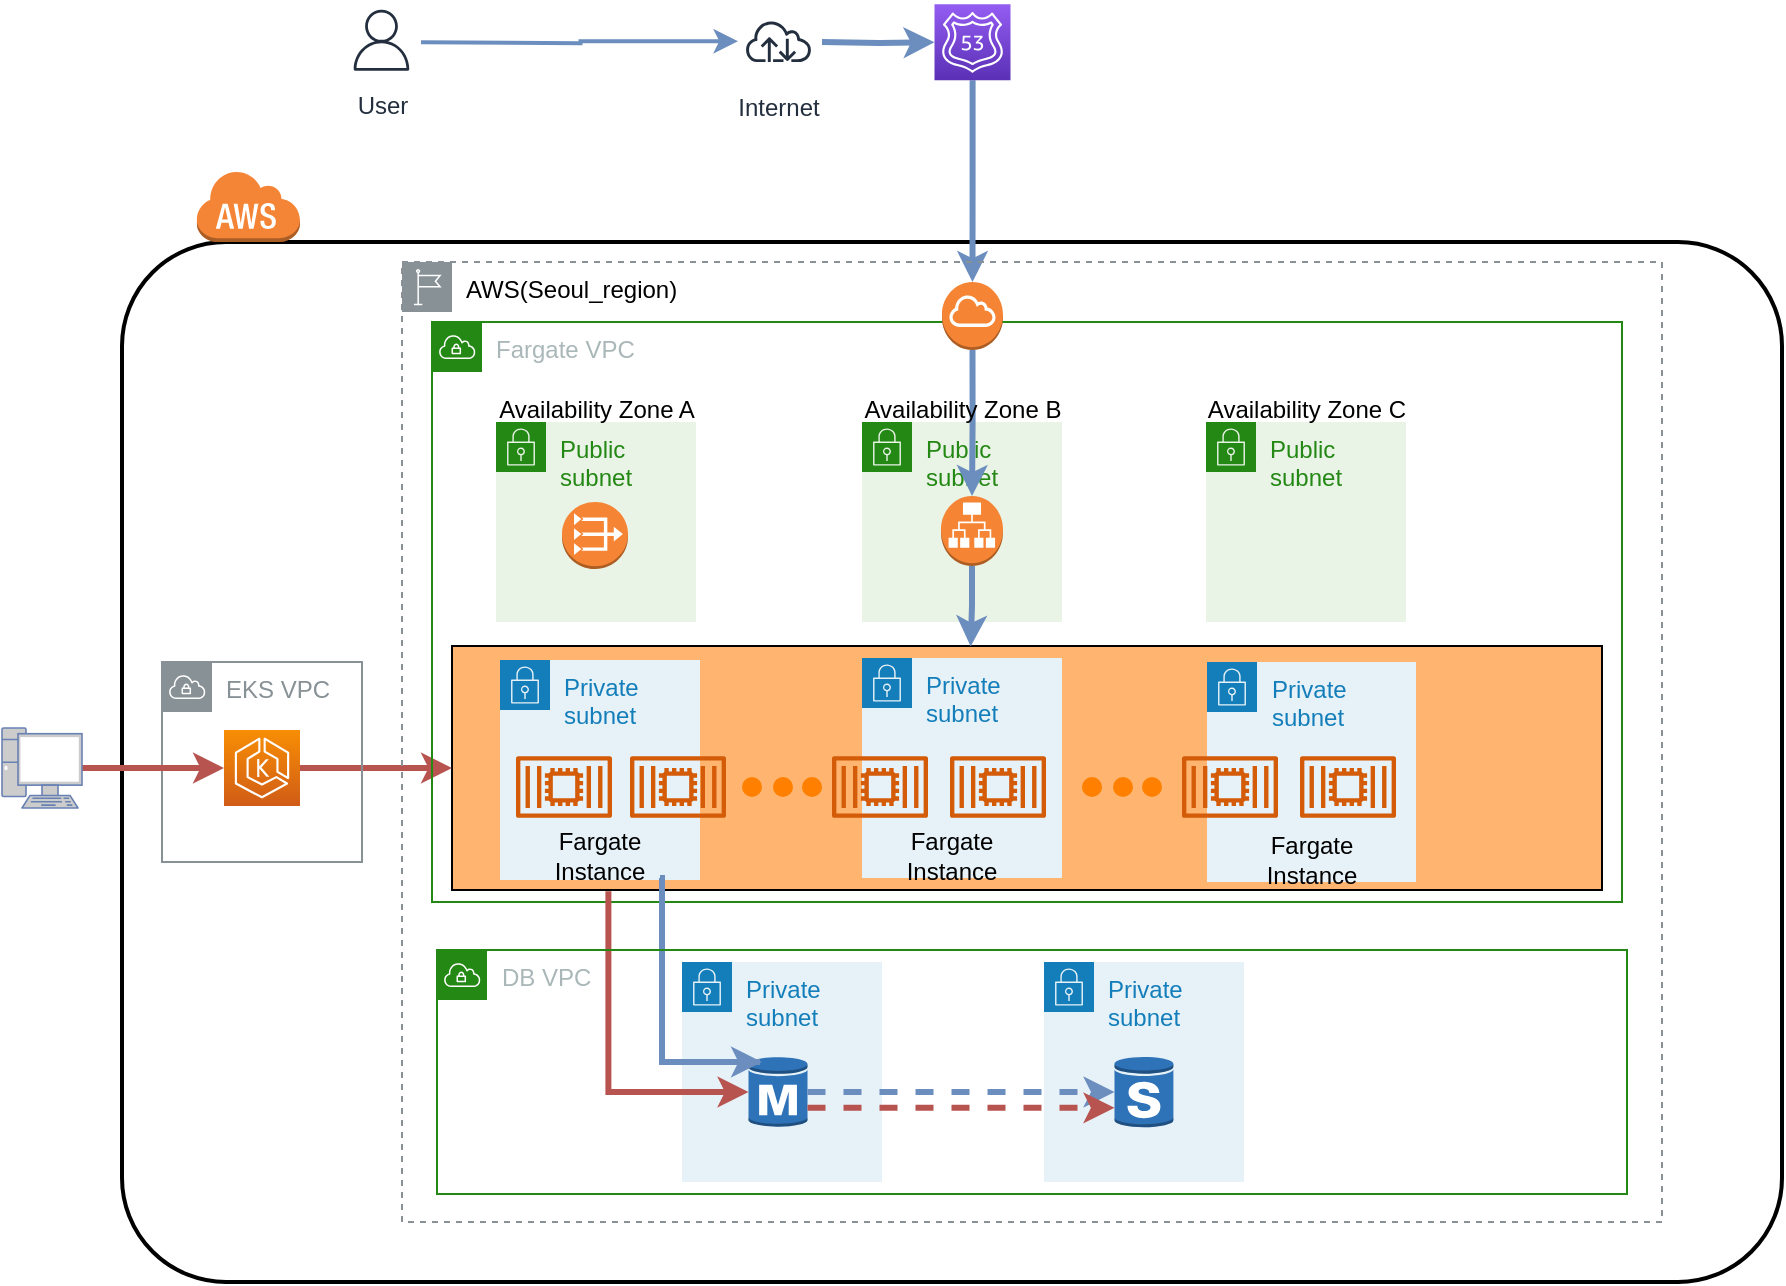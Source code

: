 <mxfile version="20.3.0" type="device"><diagram id="kU2WjL8QeVCEE_rNvTZW" name="페이지-1"><mxGraphModel dx="1728" dy="582" grid="1" gridSize="10" guides="1" tooltips="1" connect="1" arrows="1" fold="1" page="1" pageScale="1" pageWidth="827" pageHeight="1169" math="0" shadow="0"><root><mxCell id="0"/><mxCell id="1" parent="0"/><mxCell id="IY8Lj0zOde8bgIDa8J01-11" value="" style="rounded=1;arcSize=10;dashed=0;fillColor=none;gradientColor=none;strokeWidth=2;" parent="1" vertex="1"><mxGeometry x="-650" y="150" width="830" height="520" as="geometry"/></mxCell><mxCell id="AIjREtDHDjQj-Y6q8uOX-74" style="edgeStyle=orthogonalEdgeStyle;rounded=0;orthogonalLoop=1;jettySize=auto;html=1;strokeWidth=2;fillColor=#dae8fc;strokeColor=#6c8ebf;" parent="1" target="61AA3g0jJl27EWAGlpKX-11" edge="1"><mxGeometry relative="1" as="geometry"><mxPoint x="-500.5" y="50.1" as="sourcePoint"/></mxGeometry></mxCell><mxCell id="IY8Lj0zOde8bgIDa8J01-3" value="" style="rounded=0;whiteSpace=wrap;html=1;fillColor=#FFB570;points=[[0,0,0,0,0],[0,0.25,0,0,0],[0,0.5,0,0,0],[0,0.75,0,0,0],[0,1,0,0,0],[0.19,1,0,0,0],[0.22,1,0,0,0],[0.25,0,0,0,0],[0.5,0,0,0,0],[0.75,0,0,0,0],[0.84,1,0,0,0],[1,0,0,0,0],[1,0.25,0,0,0],[1,0.5,0,0,0],[1,0.75,0,0,0],[1,1,0,0,0]];" parent="1" vertex="1"><mxGeometry x="-485" y="352" width="575" height="122" as="geometry"/></mxCell><mxCell id="61AA3g0jJl27EWAGlpKX-1" value="User" style="sketch=0;outlineConnect=0;fontColor=#232F3E;gradientColor=none;strokeColor=#232F3E;fillColor=#ffffff;dashed=0;verticalLabelPosition=bottom;verticalAlign=top;align=center;html=1;fontSize=12;fontStyle=0;aspect=fixed;shape=mxgraph.aws4.resourceIcon;resIcon=mxgraph.aws4.user;" parent="1" vertex="1"><mxGeometry x="-540" y="30" width="39.5" height="38.18" as="geometry"/></mxCell><mxCell id="61AA3g0jJl27EWAGlpKX-11" value="Internet" style="sketch=0;outlineConnect=0;fontColor=#232F3E;gradientColor=none;strokeColor=#232F3E;fillColor=#ffffff;dashed=0;verticalLabelPosition=bottom;verticalAlign=top;align=center;html=1;fontSize=12;fontStyle=0;aspect=fixed;shape=mxgraph.aws4.resourceIcon;resIcon=mxgraph.aws4.internet;" parent="1" vertex="1"><mxGeometry x="-342" y="30" width="40.5" height="39.15" as="geometry"/></mxCell><mxCell id="QDOipBzb0aVa-m-pItpT-29" style="edgeStyle=orthogonalEdgeStyle;rounded=0;orthogonalLoop=1;jettySize=auto;html=1;fontFamily=Helvetica;fontSize=12;fontColor=#AAB7B8;strokeWidth=3;fillColor=#dae8fc;strokeColor=#6c8ebf;" parent="1" source="8GyMfyw1k96ziQ54GAxS-2" target="61AA3g0jJl27EWAGlpKX-2" edge="1"><mxGeometry relative="1" as="geometry"/></mxCell><mxCell id="8GyMfyw1k96ziQ54GAxS-2" value="" style="sketch=0;points=[[0,0,0],[0.25,0,0],[0.5,0,0],[0.75,0,0],[1,0,0],[0,1,0],[0.25,1,0],[0.5,1,0],[0.75,1,0],[1,1,0],[0,0.25,0],[0,0.5,0],[0,0.75,0],[1,0.25,0],[1,0.5,0],[1,0.75,0]];outlineConnect=0;fontColor=#232F3E;gradientColor=#945DF2;gradientDirection=north;fillColor=#5A30B5;strokeColor=#ffffff;dashed=0;verticalLabelPosition=bottom;verticalAlign=top;align=center;html=1;fontSize=12;fontStyle=0;aspect=fixed;shape=mxgraph.aws4.resourceIcon;resIcon=mxgraph.aws4.route_53;" parent="1" vertex="1"><mxGeometry x="-243.75" y="31.15" width="38" height="38" as="geometry"/></mxCell><mxCell id="QDOipBzb0aVa-m-pItpT-2" value="" style="dashed=0;html=1;shape=mxgraph.aws3.cloud;fillColor=#F58536;gradientColor=none;dashed=0;" parent="1" vertex="1"><mxGeometry x="-613" y="114" width="52" height="36" as="geometry"/></mxCell><mxCell id="QDOipBzb0aVa-m-pItpT-5" value="Public subnet" style="points=[[0,0],[0.25,0],[0.5,0],[0.75,0],[1,0],[1,0.25],[1,0.5],[1,0.75],[1,1],[0.75,1],[0.5,1],[0.25,1],[0,1],[0,0.75],[0,0.5],[0,0.25]];outlineConnect=0;gradientColor=none;html=1;whiteSpace=wrap;fontSize=12;fontStyle=0;container=1;pointerEvents=0;collapsible=0;recursiveResize=0;shape=mxgraph.aws4.group;grIcon=mxgraph.aws4.group_security_group;grStroke=0;strokeColor=#248814;fillColor=#E9F3E6;verticalAlign=top;align=left;spacingLeft=30;fontColor=#248814;dashed=0;" parent="1" vertex="1"><mxGeometry x="-463" y="240" width="100" height="100" as="geometry"/></mxCell><mxCell id="QDOipBzb0aVa-m-pItpT-6" value="Public subnet" style="points=[[0,0],[0.25,0],[0.5,0],[0.75,0],[1,0],[1,0.25],[1,0.5],[1,0.75],[1,1],[0.75,1],[0.5,1],[0.25,1],[0,1],[0,0.75],[0,0.5],[0,0.25]];outlineConnect=0;gradientColor=none;html=1;whiteSpace=wrap;fontSize=12;fontStyle=0;container=1;pointerEvents=0;collapsible=0;recursiveResize=0;shape=mxgraph.aws4.group;grIcon=mxgraph.aws4.group_security_group;grStroke=0;strokeColor=#248814;fillColor=#E9F3E6;verticalAlign=top;align=left;spacingLeft=30;fontColor=#248814;dashed=0;" parent="1" vertex="1"><mxGeometry x="-280" y="240" width="100" height="100" as="geometry"/></mxCell><mxCell id="QDOipBzb0aVa-m-pItpT-7" value="Private subnet" style="points=[[0,0],[0.25,0],[0.5,0],[0.75,0],[1,0],[1,0.25],[1,0.5],[1,0.75],[1,1],[0.75,1],[0.5,1],[0.25,1],[0,1],[0,0.75],[0,0.5],[0,0.25]];outlineConnect=0;gradientColor=none;html=1;whiteSpace=wrap;fontSize=12;fontStyle=0;container=1;pointerEvents=0;collapsible=0;recursiveResize=0;shape=mxgraph.aws4.group;grIcon=mxgraph.aws4.group_security_group;grStroke=0;strokeColor=#147EBA;fillColor=#E6F2F8;verticalAlign=top;align=left;spacingLeft=30;fontColor=#147EBA;dashed=0;" parent="1" vertex="1"><mxGeometry x="-461" y="359" width="100" height="110" as="geometry"/></mxCell><mxCell id="QDOipBzb0aVa-m-pItpT-8" value="Private subnet" style="points=[[0,0],[0.25,0],[0.5,0],[0.75,0],[1,0],[1,0.25],[1,0.5],[1,0.75],[1,1],[0.75,1],[0.5,1],[0.25,1],[0,1],[0,0.75],[0,0.5],[0,0.25]];outlineConnect=0;gradientColor=none;html=1;whiteSpace=wrap;fontSize=12;fontStyle=0;container=1;pointerEvents=0;collapsible=0;recursiveResize=0;shape=mxgraph.aws4.group;grIcon=mxgraph.aws4.group_security_group;grStroke=0;strokeColor=#147EBA;fillColor=#E6F2F8;verticalAlign=top;align=left;spacingLeft=30;fontColor=#147EBA;dashed=0;" parent="1" vertex="1"><mxGeometry x="-280" y="358" width="100" height="110" as="geometry"/></mxCell><mxCell id="QDOipBzb0aVa-m-pItpT-9" value="Private subnet" style="points=[[0,0],[0.25,0],[0.5,0],[0.75,0],[1,0],[1,0.25],[1,0.5],[1,0.75],[1,1],[0.75,1],[0.5,1],[0.25,1],[0,1],[0,0.75],[0,0.5],[0,0.25]];outlineConnect=0;gradientColor=none;html=1;whiteSpace=wrap;fontSize=12;fontStyle=0;container=1;pointerEvents=0;collapsible=0;recursiveResize=0;shape=mxgraph.aws4.group;grIcon=mxgraph.aws4.group_security_group;grStroke=0;strokeColor=#147EBA;fillColor=#E6F2F8;verticalAlign=top;align=left;spacingLeft=30;fontColor=#147EBA;dashed=0;" parent="1" vertex="1"><mxGeometry x="-370" y="510" width="100" height="110" as="geometry"/></mxCell><mxCell id="QDOipBzb0aVa-m-pItpT-12" value="" style="outlineConnect=0;dashed=0;verticalLabelPosition=bottom;verticalAlign=top;align=center;html=1;shape=mxgraph.aws3.rds_db_instance;fillColor=#2E73B8;gradientColor=none;points=[[0,0.5,0,0,0],[0,0.89,0,0,0],[0.2,0.03,0,0,0],[0.51,0.03,0,0,0],[0.51,0.97,0,0,0],[1,0.11,0,0,0],[1,0.5,0,0,0],[1,0.72,0,0,0]];" parent="QDOipBzb0aVa-m-pItpT-9" vertex="1"><mxGeometry x="33.25" y="47" width="29.5" height="36" as="geometry"/></mxCell><mxCell id="QDOipBzb0aVa-m-pItpT-10" value="Private subnet" style="points=[[0,0],[0.25,0],[0.5,0],[0.75,0],[1,0],[1,0.25],[1,0.5],[1,0.75],[1,1],[0.75,1],[0.5,1],[0.25,1],[0,1],[0,0.75],[0,0.5],[0,0.25]];outlineConnect=0;gradientColor=none;html=1;whiteSpace=wrap;fontSize=12;fontStyle=0;container=1;pointerEvents=0;collapsible=0;recursiveResize=0;shape=mxgraph.aws4.group;grIcon=mxgraph.aws4.group_security_group;grStroke=0;strokeColor=#147EBA;fillColor=#E6F2F8;verticalAlign=top;align=left;spacingLeft=30;fontColor=#147EBA;dashed=0;" parent="1" vertex="1"><mxGeometry x="-189" y="510" width="100" height="110" as="geometry"/></mxCell><mxCell id="QDOipBzb0aVa-m-pItpT-11" value="" style="outlineConnect=0;dashed=0;verticalLabelPosition=bottom;verticalAlign=top;align=center;html=1;shape=mxgraph.aws3.rds_db_instance_standby_multi_az;fillColor=#2E73B8;gradientColor=none;points=[[0,0.11,0,0,0],[0,0.5,0,0,0],[0,0.72,0,0,0],[0.51,0,0,0,0],[0.51,1,0,0,0],[1,0.11,0,0,0],[1,0.5,0,0,0],[1,0.89,0,0,0]];" parent="QDOipBzb0aVa-m-pItpT-10" vertex="1"><mxGeometry x="35.25" y="47" width="29.5" height="36" as="geometry"/></mxCell><mxCell id="IY8Lj0zOde8bgIDa8J01-5" style="edgeStyle=orthogonalEdgeStyle;rounded=0;orthogonalLoop=1;jettySize=auto;html=1;exitX=1;exitY=0.5;exitDx=0;exitDy=0;exitPerimeter=0;strokeWidth=3;fillColor=#f8cecc;strokeColor=#b85450;" parent="1" source="QDOipBzb0aVa-m-pItpT-13" target="IY8Lj0zOde8bgIDa8J01-3" edge="1"><mxGeometry relative="1" as="geometry"/></mxCell><mxCell id="QDOipBzb0aVa-m-pItpT-13" value="" style="sketch=0;points=[[0,0,0],[0.25,0,0],[0.5,0,0],[0.75,0,0],[1,0,0],[0,1,0],[0.25,1,0],[0.5,1,0],[0.75,1,0],[1,1,0],[0,0.25,0],[0,0.5,0],[0,0.75,0],[1,0.25,0],[1,0.5,0],[1,0.75,0]];outlineConnect=0;fontColor=#232F3E;gradientColor=#F78E04;gradientDirection=north;fillColor=#D05C17;strokeColor=#ffffff;dashed=0;verticalLabelPosition=bottom;verticalAlign=top;align=center;html=1;fontSize=12;fontStyle=0;aspect=fixed;shape=mxgraph.aws4.resourceIcon;resIcon=mxgraph.aws4.eks;" parent="1" vertex="1"><mxGeometry x="-599" y="394" width="38" height="38" as="geometry"/></mxCell><mxCell id="QDOipBzb0aVa-m-pItpT-14" value="Fargate VPC" style="points=[[0,0],[0.25,0],[0.5,0],[0.75,0],[1,0],[1,0.25],[1,0.5],[1,0.75],[1,1],[0.75,1],[0.5,1],[0.25,1],[0,1],[0,0.75],[0,0.5],[0,0.25]];outlineConnect=0;gradientColor=none;html=1;whiteSpace=wrap;fontSize=12;fontStyle=0;container=1;pointerEvents=0;collapsible=0;recursiveResize=0;shape=mxgraph.aws4.group;grIcon=mxgraph.aws4.group_vpc;strokeColor=#248814;fillColor=none;verticalAlign=top;align=left;spacingLeft=30;fontColor=#AAB7B8;dashed=0;" parent="1" vertex="1"><mxGeometry x="-495" y="190" width="595" height="290" as="geometry"/></mxCell><mxCell id="QDOipBzb0aVa-m-pItpT-16" value="" style="outlineConnect=0;dashed=0;verticalLabelPosition=bottom;verticalAlign=top;align=center;html=1;shape=mxgraph.aws3.vpc_nat_gateway;fillColor=#F58534;gradientColor=none;direction=east;" parent="QDOipBzb0aVa-m-pItpT-14" vertex="1"><mxGeometry x="65" y="90" width="33" height="33.5" as="geometry"/></mxCell><mxCell id="61AA3g0jJl27EWAGlpKX-18" value="" style="outlineConnect=0;dashed=0;verticalLabelPosition=bottom;verticalAlign=top;align=center;html=1;shape=mxgraph.aws3.application_load_balancer;fillColor=#F58534;gradientColor=none;" parent="QDOipBzb0aVa-m-pItpT-14" vertex="1"><mxGeometry x="254.5" y="87" width="31" height="35" as="geometry"/></mxCell><mxCell id="61AA3g0jJl27EWAGlpKX-2" value="" style="outlineConnect=0;dashed=0;verticalLabelPosition=bottom;verticalAlign=top;align=center;html=1;shape=mxgraph.aws3.internet_gateway;fillColor=#F58534;gradientColor=none;" parent="QDOipBzb0aVa-m-pItpT-14" vertex="1"><mxGeometry x="255" y="-20" width="30.5" height="34" as="geometry"/></mxCell><mxCell id="QDOipBzb0aVa-m-pItpT-30" style="edgeStyle=orthogonalEdgeStyle;rounded=0;orthogonalLoop=1;jettySize=auto;html=1;exitX=0.5;exitY=1;exitDx=0;exitDy=0;exitPerimeter=0;entryX=0.5;entryY=0;entryDx=0;entryDy=0;entryPerimeter=0;fontFamily=Helvetica;fontSize=12;fontColor=#AAB7B8;strokeWidth=3;fillColor=#dae8fc;strokeColor=#6c8ebf;" parent="QDOipBzb0aVa-m-pItpT-14" source="61AA3g0jJl27EWAGlpKX-2" target="61AA3g0jJl27EWAGlpKX-18" edge="1"><mxGeometry relative="1" as="geometry"/></mxCell><mxCell id="QDOipBzb0aVa-m-pItpT-23" value="&lt;span style=&quot;color: rgb(0, 0, 0);&quot;&gt;AWS(Seoul_region)&lt;/span&gt;" style="sketch=0;outlineConnect=0;gradientColor=none;html=1;whiteSpace=wrap;fontSize=12;fontStyle=0;shape=mxgraph.aws4.group;grIcon=mxgraph.aws4.group_region;strokeColor=#879196;fillColor=none;verticalAlign=top;align=left;spacingLeft=30;fontColor=#879196;dashed=1;pointerEvents=0;fontFamily=Helvetica;" parent="1" vertex="1"><mxGeometry x="-510" y="160" width="630" height="480" as="geometry"/></mxCell><mxCell id="QDOipBzb0aVa-m-pItpT-24" value="EKS VPC" style="sketch=0;outlineConnect=0;gradientColor=none;html=1;whiteSpace=wrap;fontSize=12;fontStyle=0;shape=mxgraph.aws4.group;grIcon=mxgraph.aws4.group_vpc;strokeColor=#879196;fillColor=none;verticalAlign=top;align=left;spacingLeft=30;fontColor=#879196;dashed=0;pointerEvents=0;fontFamily=Helvetica;" parent="1" vertex="1"><mxGeometry x="-630" y="360" width="100" height="100" as="geometry"/></mxCell><mxCell id="QDOipBzb0aVa-m-pItpT-26" value="" style="sketch=0;outlineConnect=0;fontColor=#232F3E;gradientColor=none;fillColor=#D45B07;strokeColor=none;dashed=0;verticalLabelPosition=bottom;verticalAlign=top;align=center;html=1;fontSize=12;fontStyle=0;aspect=fixed;pointerEvents=1;shape=mxgraph.aws4.container_2;fontFamily=Helvetica;" parent="1" vertex="1"><mxGeometry x="-453" y="407" width="48" height="31" as="geometry"/></mxCell><mxCell id="QDOipBzb0aVa-m-pItpT-27" value="" style="sketch=0;outlineConnect=0;fontColor=#232F3E;gradientColor=none;fillColor=#D45B07;strokeColor=none;dashed=0;verticalLabelPosition=bottom;verticalAlign=top;align=center;html=1;fontSize=12;fontStyle=0;aspect=fixed;pointerEvents=1;shape=mxgraph.aws4.container_2;fontFamily=Helvetica;" parent="1" vertex="1"><mxGeometry x="-295" y="407" width="48" height="31" as="geometry"/></mxCell><mxCell id="IY8Lj0zOde8bgIDa8J01-38" style="edgeStyle=orthogonalEdgeStyle;rounded=0;orthogonalLoop=1;jettySize=auto;html=1;strokeWidth=3;fillColor=#f8cecc;strokeColor=#b85450;" parent="1" source="QDOipBzb0aVa-m-pItpT-31" target="QDOipBzb0aVa-m-pItpT-13" edge="1"><mxGeometry relative="1" as="geometry"/></mxCell><mxCell id="QDOipBzb0aVa-m-pItpT-31" value="" style="fontColor=#0066CC;verticalAlign=top;verticalLabelPosition=bottom;labelPosition=center;align=center;html=1;outlineConnect=0;fillColor=#CCCCCC;strokeColor=#6881B3;gradientColor=none;gradientDirection=north;strokeWidth=2;shape=mxgraph.networks.pc;dashed=0;pointerEvents=0;fontFamily=Helvetica;fontSize=12;" parent="1" vertex="1"><mxGeometry x="-710" y="393" width="40" height="40" as="geometry"/></mxCell><mxCell id="QDOipBzb0aVa-m-pItpT-33" value="Availability Zone B" style="text;html=1;strokeColor=none;fillColor=none;align=center;verticalAlign=middle;whiteSpace=wrap;rounded=0;" parent="1" vertex="1"><mxGeometry x="-282" y="219" width="105" height="30" as="geometry"/></mxCell><mxCell id="QDOipBzb0aVa-m-pItpT-34" value="Availability Zone A" style="text;html=1;strokeColor=none;fillColor=none;align=center;verticalAlign=middle;whiteSpace=wrap;rounded=0;" parent="1" vertex="1"><mxGeometry x="-465" y="219" width="105" height="30" as="geometry"/></mxCell><mxCell id="IY8Lj0zOde8bgIDa8J01-16" style="edgeStyle=orthogonalEdgeStyle;rounded=0;orthogonalLoop=1;jettySize=auto;html=1;fontFamily=Helvetica;fontSize=12;fontColor=#AAB7B8;strokeWidth=3;fillColor=#dae8fc;strokeColor=#6c8ebf;entryX=0;entryY=0.5;entryDx=0;entryDy=0;entryPerimeter=0;" parent="1" edge="1" target="8GyMfyw1k96ziQ54GAxS-2"><mxGeometry relative="1" as="geometry"><mxPoint x="-300" y="50" as="sourcePoint"/><mxPoint x="-321.969" y="98.03" as="targetPoint"/></mxGeometry></mxCell><mxCell id="IY8Lj0zOde8bgIDa8J01-20" style="edgeStyle=orthogonalEdgeStyle;rounded=0;orthogonalLoop=1;jettySize=auto;html=1;strokeWidth=3;fillColor=#dae8fc;strokeColor=#6c8ebf;entryX=0.451;entryY=0.002;entryDx=0;entryDy=0;entryPerimeter=0;" parent="1" source="61AA3g0jJl27EWAGlpKX-18" target="IY8Lj0zOde8bgIDa8J01-3" edge="1"><mxGeometry relative="1" as="geometry"/></mxCell><mxCell id="IY8Lj0zOde8bgIDa8J01-21" value="" style="sketch=0;outlineConnect=0;fontColor=#232F3E;gradientColor=none;fillColor=#D45B07;strokeColor=none;dashed=0;verticalLabelPosition=bottom;verticalAlign=top;align=center;html=1;fontSize=12;fontStyle=0;aspect=fixed;pointerEvents=1;shape=mxgraph.aws4.container_2;fontFamily=Helvetica;" parent="1" vertex="1"><mxGeometry x="-396" y="407" width="48" height="31" as="geometry"/></mxCell><mxCell id="IY8Lj0zOde8bgIDa8J01-22" value="" style="sketch=0;outlineConnect=0;fontColor=#232F3E;gradientColor=none;fillColor=#D45B07;strokeColor=none;dashed=0;verticalLabelPosition=bottom;verticalAlign=top;align=center;html=1;fontSize=12;fontStyle=0;aspect=fixed;pointerEvents=1;shape=mxgraph.aws4.container_2;fontFamily=Helvetica;" parent="1" vertex="1"><mxGeometry x="-236" y="407" width="48" height="31" as="geometry"/></mxCell><mxCell id="IY8Lj0zOde8bgIDa8J01-24" value="" style="ellipse;whiteSpace=wrap;html=1;aspect=fixed;fillColor=#FF8000;strokeColor=none;" parent="1" vertex="1"><mxGeometry x="-340" y="417.5" width="10" height="10" as="geometry"/></mxCell><mxCell id="IY8Lj0zOde8bgIDa8J01-25" value="" style="ellipse;whiteSpace=wrap;html=1;aspect=fixed;fillColor=#FF8000;strokeColor=none;" parent="1" vertex="1"><mxGeometry x="-324.5" y="417.5" width="10" height="10" as="geometry"/></mxCell><mxCell id="IY8Lj0zOde8bgIDa8J01-26" value="" style="ellipse;whiteSpace=wrap;html=1;aspect=fixed;fillColor=#FF8000;strokeColor=none;" parent="1" vertex="1"><mxGeometry x="-310" y="417.5" width="10" height="10" as="geometry"/></mxCell><mxCell id="IY8Lj0zOde8bgIDa8J01-33" style="edgeStyle=orthogonalEdgeStyle;rounded=0;orthogonalLoop=1;jettySize=auto;html=1;exitX=1;exitY=1;exitDx=0;exitDy=0;strokeWidth=3;fillColor=#dae8fc;strokeColor=#6c8ebf;" parent="1" source="tTACyxW4FAZwkjOItHpn-14" edge="1"><mxGeometry relative="1" as="geometry"><mxPoint x="-330" y="560" as="targetPoint"/><Array as="points"><mxPoint x="-380" y="468"/><mxPoint x="-380" y="560"/><mxPoint x="-331" y="560"/></Array></mxGeometry></mxCell><mxCell id="IY8Lj0zOde8bgIDa8J01-32" style="edgeStyle=orthogonalEdgeStyle;rounded=0;orthogonalLoop=1;jettySize=auto;html=1;exitX=1;exitY=0.5;exitDx=0;exitDy=0;exitPerimeter=0;strokeWidth=3;dashed=1;fillColor=#dae8fc;strokeColor=#6c8ebf;" parent="1" source="QDOipBzb0aVa-m-pItpT-12" target="QDOipBzb0aVa-m-pItpT-11" edge="1"><mxGeometry relative="1" as="geometry"/></mxCell><mxCell id="IY8Lj0zOde8bgIDa8J01-43" style="edgeStyle=orthogonalEdgeStyle;rounded=0;orthogonalLoop=1;jettySize=auto;html=1;exitX=0.136;exitY=1.005;exitDx=0;exitDy=0;exitPerimeter=0;entryX=0;entryY=0.5;entryDx=0;entryDy=0;entryPerimeter=0;strokeWidth=3;fillColor=#f8cecc;strokeColor=#b85450;" parent="1" source="IY8Lj0zOde8bgIDa8J01-3" target="QDOipBzb0aVa-m-pItpT-12" edge="1"><mxGeometry relative="1" as="geometry"><Array as="points"><mxPoint x="-407" y="575"/></Array></mxGeometry></mxCell><mxCell id="IY8Lj0zOde8bgIDa8J01-44" style="edgeStyle=orthogonalEdgeStyle;rounded=0;orthogonalLoop=1;jettySize=auto;html=1;exitX=1;exitY=0.72;exitDx=0;exitDy=0;exitPerimeter=0;entryX=0;entryY=0.72;entryDx=0;entryDy=0;entryPerimeter=0;strokeWidth=3;dashed=1;fillColor=#f8cecc;strokeColor=#b85450;" parent="1" source="QDOipBzb0aVa-m-pItpT-12" target="QDOipBzb0aVa-m-pItpT-11" edge="1"><mxGeometry relative="1" as="geometry"/></mxCell><mxCell id="tTACyxW4FAZwkjOItHpn-5" value="Public subnet" style="points=[[0,0],[0.25,0],[0.5,0],[0.75,0],[1,0],[1,0.25],[1,0.5],[1,0.75],[1,1],[0.75,1],[0.5,1],[0.25,1],[0,1],[0,0.75],[0,0.5],[0,0.25]];outlineConnect=0;gradientColor=none;html=1;whiteSpace=wrap;fontSize=12;fontStyle=0;container=1;pointerEvents=0;collapsible=0;recursiveResize=0;shape=mxgraph.aws4.group;grIcon=mxgraph.aws4.group_security_group;grStroke=0;strokeColor=#248814;fillColor=#E9F3E6;verticalAlign=top;align=left;spacingLeft=30;fontColor=#248814;dashed=0;" vertex="1" parent="1"><mxGeometry x="-108" y="240" width="100" height="100" as="geometry"/></mxCell><mxCell id="tTACyxW4FAZwkjOItHpn-6" value="Availability Zone C" style="text;html=1;strokeColor=none;fillColor=none;align=center;verticalAlign=middle;whiteSpace=wrap;rounded=0;" vertex="1" parent="1"><mxGeometry x="-110" y="219" width="105" height="30" as="geometry"/></mxCell><mxCell id="tTACyxW4FAZwkjOItHpn-7" value="Private subnet" style="points=[[0,0],[0.25,0],[0.5,0],[0.75,0],[1,0],[1,0.25],[1,0.5],[1,0.75],[1,1],[0.75,1],[0.5,1],[0.25,1],[0,1],[0,0.75],[0,0.5],[0,0.25]];outlineConnect=0;gradientColor=none;html=1;whiteSpace=wrap;fontSize=12;fontStyle=0;container=1;pointerEvents=0;collapsible=0;recursiveResize=0;shape=mxgraph.aws4.group;grIcon=mxgraph.aws4.group_security_group;grStroke=0;strokeColor=#147EBA;fillColor=#E6F2F8;verticalAlign=top;align=left;spacingLeft=30;fontColor=#147EBA;dashed=0;" vertex="1" parent="1"><mxGeometry x="-107.5" y="360" width="104.5" height="110" as="geometry"/></mxCell><mxCell id="tTACyxW4FAZwkjOItHpn-8" value="" style="sketch=0;outlineConnect=0;fontColor=#232F3E;gradientColor=none;fillColor=#D45B07;strokeColor=none;dashed=0;verticalLabelPosition=bottom;verticalAlign=top;align=center;html=1;fontSize=12;fontStyle=0;aspect=fixed;pointerEvents=1;shape=mxgraph.aws4.container_2;fontFamily=Helvetica;" vertex="1" parent="tTACyxW4FAZwkjOItHpn-7"><mxGeometry x="-12.5" y="47" width="48" height="31" as="geometry"/></mxCell><mxCell id="tTACyxW4FAZwkjOItHpn-9" value="" style="sketch=0;outlineConnect=0;fontColor=#232F3E;gradientColor=none;fillColor=#D45B07;strokeColor=none;dashed=0;verticalLabelPosition=bottom;verticalAlign=top;align=center;html=1;fontSize=12;fontStyle=0;aspect=fixed;pointerEvents=1;shape=mxgraph.aws4.container_2;fontFamily=Helvetica;" vertex="1" parent="tTACyxW4FAZwkjOItHpn-7"><mxGeometry x="46.5" y="47" width="48" height="31" as="geometry"/></mxCell><mxCell id="tTACyxW4FAZwkjOItHpn-16" value="Fargate Instance" style="text;html=1;strokeColor=none;fillColor=none;align=center;verticalAlign=middle;whiteSpace=wrap;rounded=0;" vertex="1" parent="tTACyxW4FAZwkjOItHpn-7"><mxGeometry x="22.25" y="88" width="60" height="22" as="geometry"/></mxCell><mxCell id="tTACyxW4FAZwkjOItHpn-10" value="" style="ellipse;whiteSpace=wrap;html=1;aspect=fixed;fillColor=#FF8000;strokeColor=none;" vertex="1" parent="1"><mxGeometry x="-170" y="417.5" width="10" height="10" as="geometry"/></mxCell><mxCell id="tTACyxW4FAZwkjOItHpn-11" value="" style="ellipse;whiteSpace=wrap;html=1;aspect=fixed;fillColor=#FF8000;strokeColor=none;" vertex="1" parent="1"><mxGeometry x="-154.5" y="417.5" width="10" height="10" as="geometry"/></mxCell><mxCell id="tTACyxW4FAZwkjOItHpn-12" value="" style="ellipse;whiteSpace=wrap;html=1;aspect=fixed;fillColor=#FF8000;strokeColor=none;" vertex="1" parent="1"><mxGeometry x="-140" y="417.5" width="10" height="10" as="geometry"/></mxCell><mxCell id="tTACyxW4FAZwkjOItHpn-14" value="Fargate Instance" style="text;html=1;strokeColor=none;fillColor=none;align=center;verticalAlign=middle;whiteSpace=wrap;rounded=0;" vertex="1" parent="1"><mxGeometry x="-441" y="446" width="60" height="22" as="geometry"/></mxCell><mxCell id="tTACyxW4FAZwkjOItHpn-15" value="Fargate Instance" style="text;html=1;strokeColor=none;fillColor=none;align=center;verticalAlign=middle;whiteSpace=wrap;rounded=0;" vertex="1" parent="1"><mxGeometry x="-265" y="446" width="60" height="22" as="geometry"/></mxCell><mxCell id="tTACyxW4FAZwkjOItHpn-17" value="DB VPC" style="points=[[0,0],[0.25,0],[0.5,0],[0.75,0],[1,0],[1,0.25],[1,0.5],[1,0.75],[1,1],[0.75,1],[0.5,1],[0.25,1],[0,1],[0,0.75],[0,0.5],[0,0.25]];outlineConnect=0;gradientColor=none;html=1;whiteSpace=wrap;fontSize=12;fontStyle=0;container=1;pointerEvents=0;collapsible=0;recursiveResize=0;shape=mxgraph.aws4.group;grIcon=mxgraph.aws4.group_vpc;strokeColor=#248814;fillColor=none;verticalAlign=top;align=left;spacingLeft=30;fontColor=#AAB7B8;dashed=0;" vertex="1" parent="1"><mxGeometry x="-492.5" y="504" width="595" height="122" as="geometry"/></mxCell></root></mxGraphModel></diagram></mxfile>